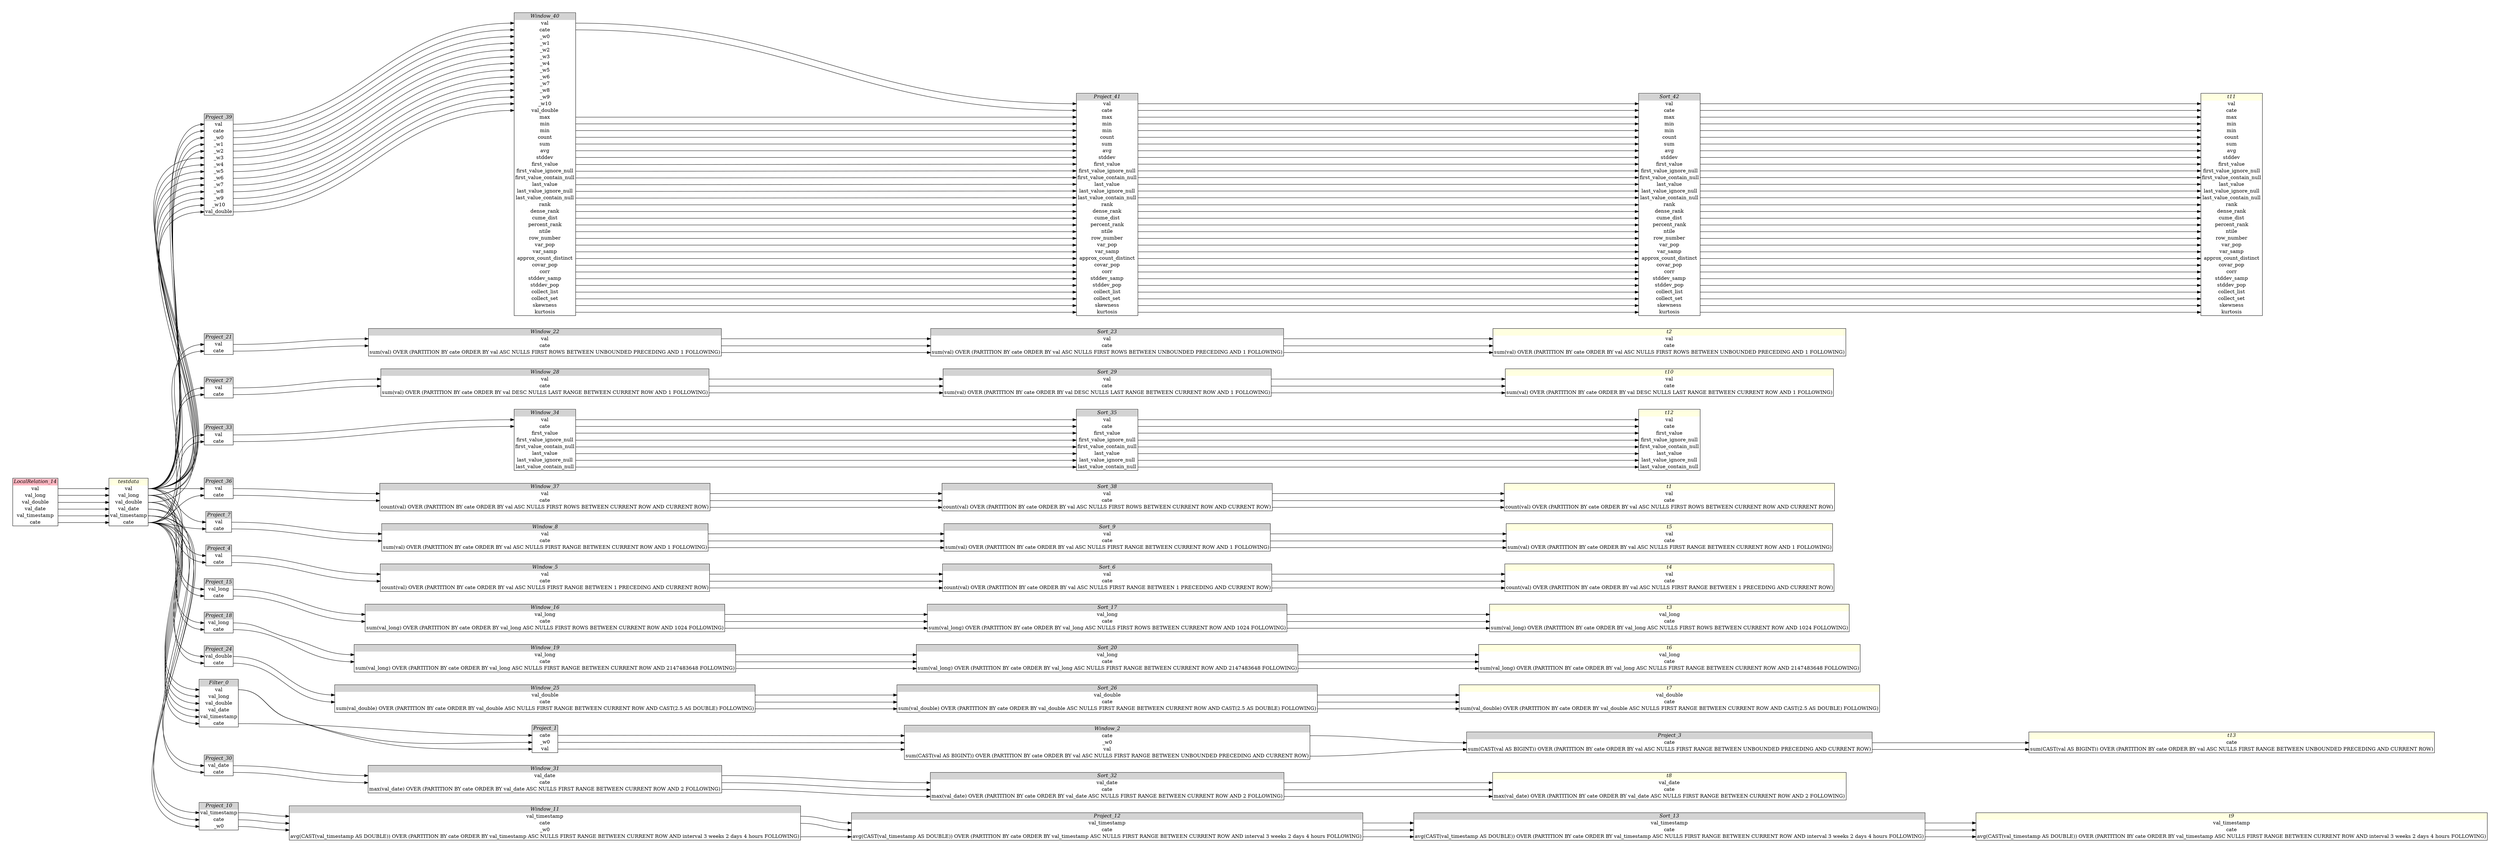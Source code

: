 // Automatically generated by SQLFlowTestSuite


digraph {
  graph [pad="0.5", nodesep="0.5", ranksep="2", fontname="Helvetica"];
  node [shape=plain]
  rankdir=LR;

  
"Filter_0" [label=<
<table border="1" cellborder="0" cellspacing="0">
  <tr><td bgcolor="lightgray" port="nodeName"><i>Filter_0</i></td></tr>
  <tr><td port="0">val</td></tr>
<tr><td port="1">val_long</td></tr>
<tr><td port="2">val_double</td></tr>
<tr><td port="3">val_date</td></tr>
<tr><td port="4">val_timestamp</td></tr>
<tr><td port="5">cate</td></tr>
</table>>];
     

"LocalRelation_14" [label=<
<table border="1" cellborder="0" cellspacing="0">
  <tr><td bgcolor="lightpink" port="nodeName"><i>LocalRelation_14</i></td></tr>
  <tr><td port="0">val</td></tr>
<tr><td port="1">val_long</td></tr>
<tr><td port="2">val_double</td></tr>
<tr><td port="3">val_date</td></tr>
<tr><td port="4">val_timestamp</td></tr>
<tr><td port="5">cate</td></tr>
</table>>];
     

"Project_1" [label=<
<table border="1" cellborder="0" cellspacing="0">
  <tr><td bgcolor="lightgray" port="nodeName"><i>Project_1</i></td></tr>
  <tr><td port="0">cate</td></tr>
<tr><td port="1">_w0</td></tr>
<tr><td port="2">val</td></tr>
</table>>];
     

"Project_10" [label=<
<table border="1" cellborder="0" cellspacing="0">
  <tr><td bgcolor="lightgray" port="nodeName"><i>Project_10</i></td></tr>
  <tr><td port="0">val_timestamp</td></tr>
<tr><td port="1">cate</td></tr>
<tr><td port="2">_w0</td></tr>
</table>>];
     

"Project_12" [label=<
<table border="1" cellborder="0" cellspacing="0">
  <tr><td bgcolor="lightgray" port="nodeName"><i>Project_12</i></td></tr>
  <tr><td port="0">val_timestamp</td></tr>
<tr><td port="1">cate</td></tr>
<tr><td port="2">avg(CAST(val_timestamp AS DOUBLE)) OVER (PARTITION BY cate ORDER BY val_timestamp ASC NULLS FIRST RANGE BETWEEN CURRENT ROW AND interval 3 weeks 2 days 4 hours FOLLOWING)</td></tr>
</table>>];
     

"Project_15" [label=<
<table border="1" cellborder="0" cellspacing="0">
  <tr><td bgcolor="lightgray" port="nodeName"><i>Project_15</i></td></tr>
  <tr><td port="0">val_long</td></tr>
<tr><td port="1">cate</td></tr>
</table>>];
     

"Project_18" [label=<
<table border="1" cellborder="0" cellspacing="0">
  <tr><td bgcolor="lightgray" port="nodeName"><i>Project_18</i></td></tr>
  <tr><td port="0">val_long</td></tr>
<tr><td port="1">cate</td></tr>
</table>>];
     

"Project_21" [label=<
<table border="1" cellborder="0" cellspacing="0">
  <tr><td bgcolor="lightgray" port="nodeName"><i>Project_21</i></td></tr>
  <tr><td port="0">val</td></tr>
<tr><td port="1">cate</td></tr>
</table>>];
     

"Project_24" [label=<
<table border="1" cellborder="0" cellspacing="0">
  <tr><td bgcolor="lightgray" port="nodeName"><i>Project_24</i></td></tr>
  <tr><td port="0">val_double</td></tr>
<tr><td port="1">cate</td></tr>
</table>>];
     

"Project_27" [label=<
<table border="1" cellborder="0" cellspacing="0">
  <tr><td bgcolor="lightgray" port="nodeName"><i>Project_27</i></td></tr>
  <tr><td port="0">val</td></tr>
<tr><td port="1">cate</td></tr>
</table>>];
     

"Project_3" [label=<
<table border="1" cellborder="0" cellspacing="0">
  <tr><td bgcolor="lightgray" port="nodeName"><i>Project_3</i></td></tr>
  <tr><td port="0">cate</td></tr>
<tr><td port="1">sum(CAST(val AS BIGINT)) OVER (PARTITION BY cate ORDER BY val ASC NULLS FIRST RANGE BETWEEN UNBOUNDED PRECEDING AND CURRENT ROW)</td></tr>
</table>>];
     

"Project_30" [label=<
<table border="1" cellborder="0" cellspacing="0">
  <tr><td bgcolor="lightgray" port="nodeName"><i>Project_30</i></td></tr>
  <tr><td port="0">val_date</td></tr>
<tr><td port="1">cate</td></tr>
</table>>];
     

"Project_33" [label=<
<table border="1" cellborder="0" cellspacing="0">
  <tr><td bgcolor="lightgray" port="nodeName"><i>Project_33</i></td></tr>
  <tr><td port="0">val</td></tr>
<tr><td port="1">cate</td></tr>
</table>>];
     

"Project_36" [label=<
<table border="1" cellborder="0" cellspacing="0">
  <tr><td bgcolor="lightgray" port="nodeName"><i>Project_36</i></td></tr>
  <tr><td port="0">val</td></tr>
<tr><td port="1">cate</td></tr>
</table>>];
     

"Project_39" [label=<
<table border="1" cellborder="0" cellspacing="0">
  <tr><td bgcolor="lightgray" port="nodeName"><i>Project_39</i></td></tr>
  <tr><td port="0">val</td></tr>
<tr><td port="1">cate</td></tr>
<tr><td port="2">_w0</td></tr>
<tr><td port="3">_w1</td></tr>
<tr><td port="4">_w2</td></tr>
<tr><td port="5">_w3</td></tr>
<tr><td port="6">_w4</td></tr>
<tr><td port="7">_w5</td></tr>
<tr><td port="8">_w6</td></tr>
<tr><td port="9">_w7</td></tr>
<tr><td port="10">_w8</td></tr>
<tr><td port="11">_w9</td></tr>
<tr><td port="12">_w10</td></tr>
<tr><td port="13">val_double</td></tr>
</table>>];
     

"Project_4" [label=<
<table border="1" cellborder="0" cellspacing="0">
  <tr><td bgcolor="lightgray" port="nodeName"><i>Project_4</i></td></tr>
  <tr><td port="0">val</td></tr>
<tr><td port="1">cate</td></tr>
</table>>];
     

"Project_41" [label=<
<table border="1" cellborder="0" cellspacing="0">
  <tr><td bgcolor="lightgray" port="nodeName"><i>Project_41</i></td></tr>
  <tr><td port="0">val</td></tr>
<tr><td port="1">cate</td></tr>
<tr><td port="2">max</td></tr>
<tr><td port="3">min</td></tr>
<tr><td port="4">min</td></tr>
<tr><td port="5">count</td></tr>
<tr><td port="6">sum</td></tr>
<tr><td port="7">avg</td></tr>
<tr><td port="8">stddev</td></tr>
<tr><td port="9">first_value</td></tr>
<tr><td port="10">first_value_ignore_null</td></tr>
<tr><td port="11">first_value_contain_null</td></tr>
<tr><td port="12">last_value</td></tr>
<tr><td port="13">last_value_ignore_null</td></tr>
<tr><td port="14">last_value_contain_null</td></tr>
<tr><td port="15">rank</td></tr>
<tr><td port="16">dense_rank</td></tr>
<tr><td port="17">cume_dist</td></tr>
<tr><td port="18">percent_rank</td></tr>
<tr><td port="19">ntile</td></tr>
<tr><td port="20">row_number</td></tr>
<tr><td port="21">var_pop</td></tr>
<tr><td port="22">var_samp</td></tr>
<tr><td port="23">approx_count_distinct</td></tr>
<tr><td port="24">covar_pop</td></tr>
<tr><td port="25">corr</td></tr>
<tr><td port="26">stddev_samp</td></tr>
<tr><td port="27">stddev_pop</td></tr>
<tr><td port="28">collect_list</td></tr>
<tr><td port="29">collect_set</td></tr>
<tr><td port="30">skewness</td></tr>
<tr><td port="31">kurtosis</td></tr>
</table>>];
     

"Project_7" [label=<
<table border="1" cellborder="0" cellspacing="0">
  <tr><td bgcolor="lightgray" port="nodeName"><i>Project_7</i></td></tr>
  <tr><td port="0">val</td></tr>
<tr><td port="1">cate</td></tr>
</table>>];
     

"Sort_13" [label=<
<table border="1" cellborder="0" cellspacing="0">
  <tr><td bgcolor="lightgray" port="nodeName"><i>Sort_13</i></td></tr>
  <tr><td port="0">val_timestamp</td></tr>
<tr><td port="1">cate</td></tr>
<tr><td port="2">avg(CAST(val_timestamp AS DOUBLE)) OVER (PARTITION BY cate ORDER BY val_timestamp ASC NULLS FIRST RANGE BETWEEN CURRENT ROW AND interval 3 weeks 2 days 4 hours FOLLOWING)</td></tr>
</table>>];
     

"Sort_17" [label=<
<table border="1" cellborder="0" cellspacing="0">
  <tr><td bgcolor="lightgray" port="nodeName"><i>Sort_17</i></td></tr>
  <tr><td port="0">val_long</td></tr>
<tr><td port="1">cate</td></tr>
<tr><td port="2">sum(val_long) OVER (PARTITION BY cate ORDER BY val_long ASC NULLS FIRST ROWS BETWEEN CURRENT ROW AND 1024 FOLLOWING)</td></tr>
</table>>];
     

"Sort_20" [label=<
<table border="1" cellborder="0" cellspacing="0">
  <tr><td bgcolor="lightgray" port="nodeName"><i>Sort_20</i></td></tr>
  <tr><td port="0">val_long</td></tr>
<tr><td port="1">cate</td></tr>
<tr><td port="2">sum(val_long) OVER (PARTITION BY cate ORDER BY val_long ASC NULLS FIRST RANGE BETWEEN CURRENT ROW AND 2147483648 FOLLOWING)</td></tr>
</table>>];
     

"Sort_23" [label=<
<table border="1" cellborder="0" cellspacing="0">
  <tr><td bgcolor="lightgray" port="nodeName"><i>Sort_23</i></td></tr>
  <tr><td port="0">val</td></tr>
<tr><td port="1">cate</td></tr>
<tr><td port="2">sum(val) OVER (PARTITION BY cate ORDER BY val ASC NULLS FIRST ROWS BETWEEN UNBOUNDED PRECEDING AND 1 FOLLOWING)</td></tr>
</table>>];
     

"Sort_26" [label=<
<table border="1" cellborder="0" cellspacing="0">
  <tr><td bgcolor="lightgray" port="nodeName"><i>Sort_26</i></td></tr>
  <tr><td port="0">val_double</td></tr>
<tr><td port="1">cate</td></tr>
<tr><td port="2">sum(val_double) OVER (PARTITION BY cate ORDER BY val_double ASC NULLS FIRST RANGE BETWEEN CURRENT ROW AND CAST(2.5 AS DOUBLE) FOLLOWING)</td></tr>
</table>>];
     

"Sort_29" [label=<
<table border="1" cellborder="0" cellspacing="0">
  <tr><td bgcolor="lightgray" port="nodeName"><i>Sort_29</i></td></tr>
  <tr><td port="0">val</td></tr>
<tr><td port="1">cate</td></tr>
<tr><td port="2">sum(val) OVER (PARTITION BY cate ORDER BY val DESC NULLS LAST RANGE BETWEEN CURRENT ROW AND 1 FOLLOWING)</td></tr>
</table>>];
     

"Sort_32" [label=<
<table border="1" cellborder="0" cellspacing="0">
  <tr><td bgcolor="lightgray" port="nodeName"><i>Sort_32</i></td></tr>
  <tr><td port="0">val_date</td></tr>
<tr><td port="1">cate</td></tr>
<tr><td port="2">max(val_date) OVER (PARTITION BY cate ORDER BY val_date ASC NULLS FIRST RANGE BETWEEN CURRENT ROW AND 2 FOLLOWING)</td></tr>
</table>>];
     

"Sort_35" [label=<
<table border="1" cellborder="0" cellspacing="0">
  <tr><td bgcolor="lightgray" port="nodeName"><i>Sort_35</i></td></tr>
  <tr><td port="0">val</td></tr>
<tr><td port="1">cate</td></tr>
<tr><td port="2">first_value</td></tr>
<tr><td port="3">first_value_ignore_null</td></tr>
<tr><td port="4">first_value_contain_null</td></tr>
<tr><td port="5">last_value</td></tr>
<tr><td port="6">last_value_ignore_null</td></tr>
<tr><td port="7">last_value_contain_null</td></tr>
</table>>];
     

"Sort_38" [label=<
<table border="1" cellborder="0" cellspacing="0">
  <tr><td bgcolor="lightgray" port="nodeName"><i>Sort_38</i></td></tr>
  <tr><td port="0">val</td></tr>
<tr><td port="1">cate</td></tr>
<tr><td port="2">count(val) OVER (PARTITION BY cate ORDER BY val ASC NULLS FIRST ROWS BETWEEN CURRENT ROW AND CURRENT ROW)</td></tr>
</table>>];
     

"Sort_42" [label=<
<table border="1" cellborder="0" cellspacing="0">
  <tr><td bgcolor="lightgray" port="nodeName"><i>Sort_42</i></td></tr>
  <tr><td port="0">val</td></tr>
<tr><td port="1">cate</td></tr>
<tr><td port="2">max</td></tr>
<tr><td port="3">min</td></tr>
<tr><td port="4">min</td></tr>
<tr><td port="5">count</td></tr>
<tr><td port="6">sum</td></tr>
<tr><td port="7">avg</td></tr>
<tr><td port="8">stddev</td></tr>
<tr><td port="9">first_value</td></tr>
<tr><td port="10">first_value_ignore_null</td></tr>
<tr><td port="11">first_value_contain_null</td></tr>
<tr><td port="12">last_value</td></tr>
<tr><td port="13">last_value_ignore_null</td></tr>
<tr><td port="14">last_value_contain_null</td></tr>
<tr><td port="15">rank</td></tr>
<tr><td port="16">dense_rank</td></tr>
<tr><td port="17">cume_dist</td></tr>
<tr><td port="18">percent_rank</td></tr>
<tr><td port="19">ntile</td></tr>
<tr><td port="20">row_number</td></tr>
<tr><td port="21">var_pop</td></tr>
<tr><td port="22">var_samp</td></tr>
<tr><td port="23">approx_count_distinct</td></tr>
<tr><td port="24">covar_pop</td></tr>
<tr><td port="25">corr</td></tr>
<tr><td port="26">stddev_samp</td></tr>
<tr><td port="27">stddev_pop</td></tr>
<tr><td port="28">collect_list</td></tr>
<tr><td port="29">collect_set</td></tr>
<tr><td port="30">skewness</td></tr>
<tr><td port="31">kurtosis</td></tr>
</table>>];
     

"Sort_6" [label=<
<table border="1" cellborder="0" cellspacing="0">
  <tr><td bgcolor="lightgray" port="nodeName"><i>Sort_6</i></td></tr>
  <tr><td port="0">val</td></tr>
<tr><td port="1">cate</td></tr>
<tr><td port="2">count(val) OVER (PARTITION BY cate ORDER BY val ASC NULLS FIRST RANGE BETWEEN 1 PRECEDING AND CURRENT ROW)</td></tr>
</table>>];
     

"Sort_9" [label=<
<table border="1" cellborder="0" cellspacing="0">
  <tr><td bgcolor="lightgray" port="nodeName"><i>Sort_9</i></td></tr>
  <tr><td port="0">val</td></tr>
<tr><td port="1">cate</td></tr>
<tr><td port="2">sum(val) OVER (PARTITION BY cate ORDER BY val ASC NULLS FIRST RANGE BETWEEN CURRENT ROW AND 1 FOLLOWING)</td></tr>
</table>>];
     

"Window_11" [label=<
<table border="1" cellborder="0" cellspacing="0">
  <tr><td bgcolor="lightgray" port="nodeName"><i>Window_11</i></td></tr>
  <tr><td port="0">val_timestamp</td></tr>
<tr><td port="1">cate</td></tr>
<tr><td port="2">_w0</td></tr>
<tr><td port="3">avg(CAST(val_timestamp AS DOUBLE)) OVER (PARTITION BY cate ORDER BY val_timestamp ASC NULLS FIRST RANGE BETWEEN CURRENT ROW AND interval 3 weeks 2 days 4 hours FOLLOWING)</td></tr>
</table>>];
     

"Window_16" [label=<
<table border="1" cellborder="0" cellspacing="0">
  <tr><td bgcolor="lightgray" port="nodeName"><i>Window_16</i></td></tr>
  <tr><td port="0">val_long</td></tr>
<tr><td port="1">cate</td></tr>
<tr><td port="2">sum(val_long) OVER (PARTITION BY cate ORDER BY val_long ASC NULLS FIRST ROWS BETWEEN CURRENT ROW AND 1024 FOLLOWING)</td></tr>
</table>>];
     

"Window_19" [label=<
<table border="1" cellborder="0" cellspacing="0">
  <tr><td bgcolor="lightgray" port="nodeName"><i>Window_19</i></td></tr>
  <tr><td port="0">val_long</td></tr>
<tr><td port="1">cate</td></tr>
<tr><td port="2">sum(val_long) OVER (PARTITION BY cate ORDER BY val_long ASC NULLS FIRST RANGE BETWEEN CURRENT ROW AND 2147483648 FOLLOWING)</td></tr>
</table>>];
     

"Window_2" [label=<
<table border="1" cellborder="0" cellspacing="0">
  <tr><td bgcolor="lightgray" port="nodeName"><i>Window_2</i></td></tr>
  <tr><td port="0">cate</td></tr>
<tr><td port="1">_w0</td></tr>
<tr><td port="2">val</td></tr>
<tr><td port="3">sum(CAST(val AS BIGINT)) OVER (PARTITION BY cate ORDER BY val ASC NULLS FIRST RANGE BETWEEN UNBOUNDED PRECEDING AND CURRENT ROW)</td></tr>
</table>>];
     

"Window_22" [label=<
<table border="1" cellborder="0" cellspacing="0">
  <tr><td bgcolor="lightgray" port="nodeName"><i>Window_22</i></td></tr>
  <tr><td port="0">val</td></tr>
<tr><td port="1">cate</td></tr>
<tr><td port="2">sum(val) OVER (PARTITION BY cate ORDER BY val ASC NULLS FIRST ROWS BETWEEN UNBOUNDED PRECEDING AND 1 FOLLOWING)</td></tr>
</table>>];
     

"Window_25" [label=<
<table border="1" cellborder="0" cellspacing="0">
  <tr><td bgcolor="lightgray" port="nodeName"><i>Window_25</i></td></tr>
  <tr><td port="0">val_double</td></tr>
<tr><td port="1">cate</td></tr>
<tr><td port="2">sum(val_double) OVER (PARTITION BY cate ORDER BY val_double ASC NULLS FIRST RANGE BETWEEN CURRENT ROW AND CAST(2.5 AS DOUBLE) FOLLOWING)</td></tr>
</table>>];
     

"Window_28" [label=<
<table border="1" cellborder="0" cellspacing="0">
  <tr><td bgcolor="lightgray" port="nodeName"><i>Window_28</i></td></tr>
  <tr><td port="0">val</td></tr>
<tr><td port="1">cate</td></tr>
<tr><td port="2">sum(val) OVER (PARTITION BY cate ORDER BY val DESC NULLS LAST RANGE BETWEEN CURRENT ROW AND 1 FOLLOWING)</td></tr>
</table>>];
     

"Window_31" [label=<
<table border="1" cellborder="0" cellspacing="0">
  <tr><td bgcolor="lightgray" port="nodeName"><i>Window_31</i></td></tr>
  <tr><td port="0">val_date</td></tr>
<tr><td port="1">cate</td></tr>
<tr><td port="2">max(val_date) OVER (PARTITION BY cate ORDER BY val_date ASC NULLS FIRST RANGE BETWEEN CURRENT ROW AND 2 FOLLOWING)</td></tr>
</table>>];
     

"Window_34" [label=<
<table border="1" cellborder="0" cellspacing="0">
  <tr><td bgcolor="lightgray" port="nodeName"><i>Window_34</i></td></tr>
  <tr><td port="0">val</td></tr>
<tr><td port="1">cate</td></tr>
<tr><td port="2">first_value</td></tr>
<tr><td port="3">first_value_ignore_null</td></tr>
<tr><td port="4">first_value_contain_null</td></tr>
<tr><td port="5">last_value</td></tr>
<tr><td port="6">last_value_ignore_null</td></tr>
<tr><td port="7">last_value_contain_null</td></tr>
</table>>];
     

"Window_37" [label=<
<table border="1" cellborder="0" cellspacing="0">
  <tr><td bgcolor="lightgray" port="nodeName"><i>Window_37</i></td></tr>
  <tr><td port="0">val</td></tr>
<tr><td port="1">cate</td></tr>
<tr><td port="2">count(val) OVER (PARTITION BY cate ORDER BY val ASC NULLS FIRST ROWS BETWEEN CURRENT ROW AND CURRENT ROW)</td></tr>
</table>>];
     

"Window_40" [label=<
<table border="1" cellborder="0" cellspacing="0">
  <tr><td bgcolor="lightgray" port="nodeName"><i>Window_40</i></td></tr>
  <tr><td port="0">val</td></tr>
<tr><td port="1">cate</td></tr>
<tr><td port="2">_w0</td></tr>
<tr><td port="3">_w1</td></tr>
<tr><td port="4">_w2</td></tr>
<tr><td port="5">_w3</td></tr>
<tr><td port="6">_w4</td></tr>
<tr><td port="7">_w5</td></tr>
<tr><td port="8">_w6</td></tr>
<tr><td port="9">_w7</td></tr>
<tr><td port="10">_w8</td></tr>
<tr><td port="11">_w9</td></tr>
<tr><td port="12">_w10</td></tr>
<tr><td port="13">val_double</td></tr>
<tr><td port="14">max</td></tr>
<tr><td port="15">min</td></tr>
<tr><td port="16">min</td></tr>
<tr><td port="17">count</td></tr>
<tr><td port="18">sum</td></tr>
<tr><td port="19">avg</td></tr>
<tr><td port="20">stddev</td></tr>
<tr><td port="21">first_value</td></tr>
<tr><td port="22">first_value_ignore_null</td></tr>
<tr><td port="23">first_value_contain_null</td></tr>
<tr><td port="24">last_value</td></tr>
<tr><td port="25">last_value_ignore_null</td></tr>
<tr><td port="26">last_value_contain_null</td></tr>
<tr><td port="27">rank</td></tr>
<tr><td port="28">dense_rank</td></tr>
<tr><td port="29">cume_dist</td></tr>
<tr><td port="30">percent_rank</td></tr>
<tr><td port="31">ntile</td></tr>
<tr><td port="32">row_number</td></tr>
<tr><td port="33">var_pop</td></tr>
<tr><td port="34">var_samp</td></tr>
<tr><td port="35">approx_count_distinct</td></tr>
<tr><td port="36">covar_pop</td></tr>
<tr><td port="37">corr</td></tr>
<tr><td port="38">stddev_samp</td></tr>
<tr><td port="39">stddev_pop</td></tr>
<tr><td port="40">collect_list</td></tr>
<tr><td port="41">collect_set</td></tr>
<tr><td port="42">skewness</td></tr>
<tr><td port="43">kurtosis</td></tr>
</table>>];
     

"Window_5" [label=<
<table border="1" cellborder="0" cellspacing="0">
  <tr><td bgcolor="lightgray" port="nodeName"><i>Window_5</i></td></tr>
  <tr><td port="0">val</td></tr>
<tr><td port="1">cate</td></tr>
<tr><td port="2">count(val) OVER (PARTITION BY cate ORDER BY val ASC NULLS FIRST RANGE BETWEEN 1 PRECEDING AND CURRENT ROW)</td></tr>
</table>>];
     

"Window_8" [label=<
<table border="1" cellborder="0" cellspacing="0">
  <tr><td bgcolor="lightgray" port="nodeName"><i>Window_8</i></td></tr>
  <tr><td port="0">val</td></tr>
<tr><td port="1">cate</td></tr>
<tr><td port="2">sum(val) OVER (PARTITION BY cate ORDER BY val ASC NULLS FIRST RANGE BETWEEN CURRENT ROW AND 1 FOLLOWING)</td></tr>
</table>>];
     

"t1" [label=<
<table border="1" cellborder="0" cellspacing="0">
  <tr><td bgcolor="lightyellow" port="nodeName"><i>t1</i></td></tr>
  <tr><td port="0">val</td></tr>
<tr><td port="1">cate</td></tr>
<tr><td port="2">count(val) OVER (PARTITION BY cate ORDER BY val ASC NULLS FIRST ROWS BETWEEN CURRENT ROW AND CURRENT ROW)</td></tr>
</table>>];
     

"t10" [label=<
<table border="1" cellborder="0" cellspacing="0">
  <tr><td bgcolor="lightyellow" port="nodeName"><i>t10</i></td></tr>
  <tr><td port="0">val</td></tr>
<tr><td port="1">cate</td></tr>
<tr><td port="2">sum(val) OVER (PARTITION BY cate ORDER BY val DESC NULLS LAST RANGE BETWEEN CURRENT ROW AND 1 FOLLOWING)</td></tr>
</table>>];
     

"t11" [label=<
<table border="1" cellborder="0" cellspacing="0">
  <tr><td bgcolor="lightyellow" port="nodeName"><i>t11</i></td></tr>
  <tr><td port="0">val</td></tr>
<tr><td port="1">cate</td></tr>
<tr><td port="2">max</td></tr>
<tr><td port="3">min</td></tr>
<tr><td port="4">min</td></tr>
<tr><td port="5">count</td></tr>
<tr><td port="6">sum</td></tr>
<tr><td port="7">avg</td></tr>
<tr><td port="8">stddev</td></tr>
<tr><td port="9">first_value</td></tr>
<tr><td port="10">first_value_ignore_null</td></tr>
<tr><td port="11">first_value_contain_null</td></tr>
<tr><td port="12">last_value</td></tr>
<tr><td port="13">last_value_ignore_null</td></tr>
<tr><td port="14">last_value_contain_null</td></tr>
<tr><td port="15">rank</td></tr>
<tr><td port="16">dense_rank</td></tr>
<tr><td port="17">cume_dist</td></tr>
<tr><td port="18">percent_rank</td></tr>
<tr><td port="19">ntile</td></tr>
<tr><td port="20">row_number</td></tr>
<tr><td port="21">var_pop</td></tr>
<tr><td port="22">var_samp</td></tr>
<tr><td port="23">approx_count_distinct</td></tr>
<tr><td port="24">covar_pop</td></tr>
<tr><td port="25">corr</td></tr>
<tr><td port="26">stddev_samp</td></tr>
<tr><td port="27">stddev_pop</td></tr>
<tr><td port="28">collect_list</td></tr>
<tr><td port="29">collect_set</td></tr>
<tr><td port="30">skewness</td></tr>
<tr><td port="31">kurtosis</td></tr>
</table>>];
     

"t12" [label=<
<table border="1" cellborder="0" cellspacing="0">
  <tr><td bgcolor="lightyellow" port="nodeName"><i>t12</i></td></tr>
  <tr><td port="0">val</td></tr>
<tr><td port="1">cate</td></tr>
<tr><td port="2">first_value</td></tr>
<tr><td port="3">first_value_ignore_null</td></tr>
<tr><td port="4">first_value_contain_null</td></tr>
<tr><td port="5">last_value</td></tr>
<tr><td port="6">last_value_ignore_null</td></tr>
<tr><td port="7">last_value_contain_null</td></tr>
</table>>];
     

"t13" [label=<
<table border="1" cellborder="0" cellspacing="0">
  <tr><td bgcolor="lightyellow" port="nodeName"><i>t13</i></td></tr>
  <tr><td port="0">cate</td></tr>
<tr><td port="1">sum(CAST(val AS BIGINT)) OVER (PARTITION BY cate ORDER BY val ASC NULLS FIRST RANGE BETWEEN UNBOUNDED PRECEDING AND CURRENT ROW)</td></tr>
</table>>];
     

"t2" [label=<
<table border="1" cellborder="0" cellspacing="0">
  <tr><td bgcolor="lightyellow" port="nodeName"><i>t2</i></td></tr>
  <tr><td port="0">val</td></tr>
<tr><td port="1">cate</td></tr>
<tr><td port="2">sum(val) OVER (PARTITION BY cate ORDER BY val ASC NULLS FIRST ROWS BETWEEN UNBOUNDED PRECEDING AND 1 FOLLOWING)</td></tr>
</table>>];
     

"t3" [label=<
<table border="1" cellborder="0" cellspacing="0">
  <tr><td bgcolor="lightyellow" port="nodeName"><i>t3</i></td></tr>
  <tr><td port="0">val_long</td></tr>
<tr><td port="1">cate</td></tr>
<tr><td port="2">sum(val_long) OVER (PARTITION BY cate ORDER BY val_long ASC NULLS FIRST ROWS BETWEEN CURRENT ROW AND 1024 FOLLOWING)</td></tr>
</table>>];
     

"t4" [label=<
<table border="1" cellborder="0" cellspacing="0">
  <tr><td bgcolor="lightyellow" port="nodeName"><i>t4</i></td></tr>
  <tr><td port="0">val</td></tr>
<tr><td port="1">cate</td></tr>
<tr><td port="2">count(val) OVER (PARTITION BY cate ORDER BY val ASC NULLS FIRST RANGE BETWEEN 1 PRECEDING AND CURRENT ROW)</td></tr>
</table>>];
     

"t5" [label=<
<table border="1" cellborder="0" cellspacing="0">
  <tr><td bgcolor="lightyellow" port="nodeName"><i>t5</i></td></tr>
  <tr><td port="0">val</td></tr>
<tr><td port="1">cate</td></tr>
<tr><td port="2">sum(val) OVER (PARTITION BY cate ORDER BY val ASC NULLS FIRST RANGE BETWEEN CURRENT ROW AND 1 FOLLOWING)</td></tr>
</table>>];
     

"t6" [label=<
<table border="1" cellborder="0" cellspacing="0">
  <tr><td bgcolor="lightyellow" port="nodeName"><i>t6</i></td></tr>
  <tr><td port="0">val_long</td></tr>
<tr><td port="1">cate</td></tr>
<tr><td port="2">sum(val_long) OVER (PARTITION BY cate ORDER BY val_long ASC NULLS FIRST RANGE BETWEEN CURRENT ROW AND 2147483648 FOLLOWING)</td></tr>
</table>>];
     

"t7" [label=<
<table border="1" cellborder="0" cellspacing="0">
  <tr><td bgcolor="lightyellow" port="nodeName"><i>t7</i></td></tr>
  <tr><td port="0">val_double</td></tr>
<tr><td port="1">cate</td></tr>
<tr><td port="2">sum(val_double) OVER (PARTITION BY cate ORDER BY val_double ASC NULLS FIRST RANGE BETWEEN CURRENT ROW AND CAST(2.5 AS DOUBLE) FOLLOWING)</td></tr>
</table>>];
     

"t8" [label=<
<table border="1" cellborder="0" cellspacing="0">
  <tr><td bgcolor="lightyellow" port="nodeName"><i>t8</i></td></tr>
  <tr><td port="0">val_date</td></tr>
<tr><td port="1">cate</td></tr>
<tr><td port="2">max(val_date) OVER (PARTITION BY cate ORDER BY val_date ASC NULLS FIRST RANGE BETWEEN CURRENT ROW AND 2 FOLLOWING)</td></tr>
</table>>];
     

"t9" [label=<
<table border="1" cellborder="0" cellspacing="0">
  <tr><td bgcolor="lightyellow" port="nodeName"><i>t9</i></td></tr>
  <tr><td port="0">val_timestamp</td></tr>
<tr><td port="1">cate</td></tr>
<tr><td port="2">avg(CAST(val_timestamp AS DOUBLE)) OVER (PARTITION BY cate ORDER BY val_timestamp ASC NULLS FIRST RANGE BETWEEN CURRENT ROW AND interval 3 weeks 2 days 4 hours FOLLOWING)</td></tr>
</table>>];
     

"testdata" [label=<
<table border="1" cellborder="0" cellspacing="0">
  <tr><td bgcolor="lightyellow" port="nodeName"><i>testdata</i></td></tr>
  <tr><td port="0">val</td></tr>
<tr><td port="1">val_long</td></tr>
<tr><td port="2">val_double</td></tr>
<tr><td port="3">val_date</td></tr>
<tr><td port="4">val_timestamp</td></tr>
<tr><td port="5">cate</td></tr>
</table>>];
     
  "Filter_0":0 -> "Project_1":1;
"Filter_0":0 -> "Project_1":2;
"Filter_0":5 -> "Project_1":0;
"LocalRelation_14":0 -> "testdata":0;
"LocalRelation_14":1 -> "testdata":1;
"LocalRelation_14":2 -> "testdata":2;
"LocalRelation_14":3 -> "testdata":3;
"LocalRelation_14":4 -> "testdata":4;
"LocalRelation_14":5 -> "testdata":5;
"Project_1":0 -> "Window_2":0;
"Project_1":1 -> "Window_2":1;
"Project_1":2 -> "Window_2":2;
"Project_10":0 -> "Window_11":0;
"Project_10":1 -> "Window_11":1;
"Project_10":2 -> "Window_11":2;
"Project_12":0 -> "Sort_13":0;
"Project_12":1 -> "Sort_13":1;
"Project_12":2 -> "Sort_13":2;
"Project_15":0 -> "Window_16":0;
"Project_15":1 -> "Window_16":1;
"Project_18":0 -> "Window_19":0;
"Project_18":1 -> "Window_19":1;
"Project_21":0 -> "Window_22":0;
"Project_21":1 -> "Window_22":1;
"Project_24":0 -> "Window_25":0;
"Project_24":1 -> "Window_25":1;
"Project_27":0 -> "Window_28":0;
"Project_27":1 -> "Window_28":1;
"Project_3":0 -> "t13":0;
"Project_3":1 -> "t13":1;
"Project_30":0 -> "Window_31":0;
"Project_30":1 -> "Window_31":1;
"Project_33":0 -> "Window_34":0;
"Project_33":1 -> "Window_34":1;
"Project_36":0 -> "Window_37":0;
"Project_36":1 -> "Window_37":1;
"Project_39":0 -> "Window_40":0;
"Project_39":1 -> "Window_40":1;
"Project_39":10 -> "Window_40":10;
"Project_39":11 -> "Window_40":11;
"Project_39":12 -> "Window_40":12;
"Project_39":13 -> "Window_40":13;
"Project_39":2 -> "Window_40":2;
"Project_39":3 -> "Window_40":3;
"Project_39":4 -> "Window_40":4;
"Project_39":5 -> "Window_40":5;
"Project_39":6 -> "Window_40":6;
"Project_39":7 -> "Window_40":7;
"Project_39":8 -> "Window_40":8;
"Project_39":9 -> "Window_40":9;
"Project_4":0 -> "Window_5":0;
"Project_4":1 -> "Window_5":1;
"Project_41":0 -> "Sort_42":0;
"Project_41":1 -> "Sort_42":1;
"Project_41":10 -> "Sort_42":10;
"Project_41":11 -> "Sort_42":11;
"Project_41":12 -> "Sort_42":12;
"Project_41":13 -> "Sort_42":13;
"Project_41":14 -> "Sort_42":14;
"Project_41":15 -> "Sort_42":15;
"Project_41":16 -> "Sort_42":16;
"Project_41":17 -> "Sort_42":17;
"Project_41":18 -> "Sort_42":18;
"Project_41":19 -> "Sort_42":19;
"Project_41":2 -> "Sort_42":2;
"Project_41":20 -> "Sort_42":20;
"Project_41":21 -> "Sort_42":21;
"Project_41":22 -> "Sort_42":22;
"Project_41":23 -> "Sort_42":23;
"Project_41":24 -> "Sort_42":24;
"Project_41":25 -> "Sort_42":25;
"Project_41":26 -> "Sort_42":26;
"Project_41":27 -> "Sort_42":27;
"Project_41":28 -> "Sort_42":28;
"Project_41":29 -> "Sort_42":29;
"Project_41":3 -> "Sort_42":3;
"Project_41":30 -> "Sort_42":30;
"Project_41":31 -> "Sort_42":31;
"Project_41":4 -> "Sort_42":4;
"Project_41":5 -> "Sort_42":5;
"Project_41":6 -> "Sort_42":6;
"Project_41":7 -> "Sort_42":7;
"Project_41":8 -> "Sort_42":8;
"Project_41":9 -> "Sort_42":9;
"Project_7":0 -> "Window_8":0;
"Project_7":1 -> "Window_8":1;
"Sort_13":0 -> "t9":0;
"Sort_13":1 -> "t9":1;
"Sort_13":2 -> "t9":2;
"Sort_17":0 -> "t3":0;
"Sort_17":1 -> "t3":1;
"Sort_17":2 -> "t3":2;
"Sort_20":0 -> "t6":0;
"Sort_20":1 -> "t6":1;
"Sort_20":2 -> "t6":2;
"Sort_23":0 -> "t2":0;
"Sort_23":1 -> "t2":1;
"Sort_23":2 -> "t2":2;
"Sort_26":0 -> "t7":0;
"Sort_26":1 -> "t7":1;
"Sort_26":2 -> "t7":2;
"Sort_29":0 -> "t10":0;
"Sort_29":1 -> "t10":1;
"Sort_29":2 -> "t10":2;
"Sort_32":0 -> "t8":0;
"Sort_32":1 -> "t8":1;
"Sort_32":2 -> "t8":2;
"Sort_35":0 -> "t12":0;
"Sort_35":1 -> "t12":1;
"Sort_35":2 -> "t12":2;
"Sort_35":3 -> "t12":3;
"Sort_35":4 -> "t12":4;
"Sort_35":5 -> "t12":5;
"Sort_35":6 -> "t12":6;
"Sort_35":7 -> "t12":7;
"Sort_38":0 -> "t1":0;
"Sort_38":1 -> "t1":1;
"Sort_38":2 -> "t1":2;
"Sort_42":0 -> "t11":0;
"Sort_42":1 -> "t11":1;
"Sort_42":10 -> "t11":10;
"Sort_42":11 -> "t11":11;
"Sort_42":12 -> "t11":12;
"Sort_42":13 -> "t11":13;
"Sort_42":14 -> "t11":14;
"Sort_42":15 -> "t11":15;
"Sort_42":16 -> "t11":16;
"Sort_42":17 -> "t11":17;
"Sort_42":18 -> "t11":18;
"Sort_42":19 -> "t11":19;
"Sort_42":2 -> "t11":2;
"Sort_42":20 -> "t11":20;
"Sort_42":21 -> "t11":21;
"Sort_42":22 -> "t11":22;
"Sort_42":23 -> "t11":23;
"Sort_42":24 -> "t11":24;
"Sort_42":25 -> "t11":25;
"Sort_42":26 -> "t11":26;
"Sort_42":27 -> "t11":27;
"Sort_42":28 -> "t11":28;
"Sort_42":29 -> "t11":29;
"Sort_42":3 -> "t11":3;
"Sort_42":30 -> "t11":30;
"Sort_42":31 -> "t11":31;
"Sort_42":4 -> "t11":4;
"Sort_42":5 -> "t11":5;
"Sort_42":6 -> "t11":6;
"Sort_42":7 -> "t11":7;
"Sort_42":8 -> "t11":8;
"Sort_42":9 -> "t11":9;
"Sort_6":0 -> "t4":0;
"Sort_6":1 -> "t4":1;
"Sort_6":2 -> "t4":2;
"Sort_9":0 -> "t5":0;
"Sort_9":1 -> "t5":1;
"Sort_9":2 -> "t5":2;
"Window_11":0 -> "Project_12":0;
"Window_11":1 -> "Project_12":1;
"Window_11":3 -> "Project_12":2;
"Window_16":0 -> "Sort_17":0;
"Window_16":1 -> "Sort_17":1;
"Window_16":2 -> "Sort_17":2;
"Window_19":0 -> "Sort_20":0;
"Window_19":1 -> "Sort_20":1;
"Window_19":2 -> "Sort_20":2;
"Window_2":0 -> "Project_3":0;
"Window_2":3 -> "Project_3":1;
"Window_22":0 -> "Sort_23":0;
"Window_22":1 -> "Sort_23":1;
"Window_22":2 -> "Sort_23":2;
"Window_25":0 -> "Sort_26":0;
"Window_25":1 -> "Sort_26":1;
"Window_25":2 -> "Sort_26":2;
"Window_28":0 -> "Sort_29":0;
"Window_28":1 -> "Sort_29":1;
"Window_28":2 -> "Sort_29":2;
"Window_31":0 -> "Sort_32":0;
"Window_31":1 -> "Sort_32":1;
"Window_31":2 -> "Sort_32":2;
"Window_34":0 -> "Sort_35":0;
"Window_34":1 -> "Sort_35":1;
"Window_34":2 -> "Sort_35":2;
"Window_34":3 -> "Sort_35":3;
"Window_34":4 -> "Sort_35":4;
"Window_34":5 -> "Sort_35":5;
"Window_34":6 -> "Sort_35":6;
"Window_34":7 -> "Sort_35":7;
"Window_37":0 -> "Sort_38":0;
"Window_37":1 -> "Sort_38":1;
"Window_37":2 -> "Sort_38":2;
"Window_40":0 -> "Project_41":0;
"Window_40":1 -> "Project_41":1;
"Window_40":14 -> "Project_41":2;
"Window_40":15 -> "Project_41":3;
"Window_40":16 -> "Project_41":4;
"Window_40":17 -> "Project_41":5;
"Window_40":18 -> "Project_41":6;
"Window_40":19 -> "Project_41":7;
"Window_40":20 -> "Project_41":8;
"Window_40":21 -> "Project_41":9;
"Window_40":22 -> "Project_41":10;
"Window_40":23 -> "Project_41":11;
"Window_40":24 -> "Project_41":12;
"Window_40":25 -> "Project_41":13;
"Window_40":26 -> "Project_41":14;
"Window_40":27 -> "Project_41":15;
"Window_40":28 -> "Project_41":16;
"Window_40":29 -> "Project_41":17;
"Window_40":30 -> "Project_41":18;
"Window_40":31 -> "Project_41":19;
"Window_40":32 -> "Project_41":20;
"Window_40":33 -> "Project_41":21;
"Window_40":34 -> "Project_41":22;
"Window_40":35 -> "Project_41":23;
"Window_40":36 -> "Project_41":24;
"Window_40":37 -> "Project_41":25;
"Window_40":38 -> "Project_41":26;
"Window_40":39 -> "Project_41":27;
"Window_40":40 -> "Project_41":28;
"Window_40":41 -> "Project_41":29;
"Window_40":42 -> "Project_41":30;
"Window_40":43 -> "Project_41":31;
"Window_5":0 -> "Sort_6":0;
"Window_5":1 -> "Sort_6":1;
"Window_5":2 -> "Sort_6":2;
"Window_8":0 -> "Sort_9":0;
"Window_8":1 -> "Sort_9":1;
"Window_8":2 -> "Sort_9":2;
"testdata":0 -> "Filter_0":0;
"testdata":0 -> "Project_21":0;
"testdata":0 -> "Project_27":0;
"testdata":0 -> "Project_33":0;
"testdata":0 -> "Project_36":0;
"testdata":0 -> "Project_39":0;
"testdata":0 -> "Project_39":11;
"testdata":0 -> "Project_39":12;
"testdata":0 -> "Project_39":2;
"testdata":0 -> "Project_39":3;
"testdata":0 -> "Project_39":4;
"testdata":0 -> "Project_39":5;
"testdata":0 -> "Project_39":6;
"testdata":0 -> "Project_39":7;
"testdata":0 -> "Project_39":9;
"testdata":0 -> "Project_4":0;
"testdata":0 -> "Project_7":0;
"testdata":1 -> "Filter_0":1;
"testdata":1 -> "Project_15":0;
"testdata":1 -> "Project_18":0;
"testdata":1 -> "Project_39":10;
"testdata":1 -> "Project_39":8;
"testdata":2 -> "Filter_0":2;
"testdata":2 -> "Project_24":0;
"testdata":2 -> "Project_39":13;
"testdata":3 -> "Filter_0":3;
"testdata":3 -> "Project_30":0;
"testdata":4 -> "Filter_0":4;
"testdata":4 -> "Project_10":0;
"testdata":4 -> "Project_10":2;
"testdata":5 -> "Filter_0":5;
"testdata":5 -> "Project_10":1;
"testdata":5 -> "Project_15":1;
"testdata":5 -> "Project_18":1;
"testdata":5 -> "Project_21":1;
"testdata":5 -> "Project_24":1;
"testdata":5 -> "Project_27":1;
"testdata":5 -> "Project_30":1;
"testdata":5 -> "Project_33":1;
"testdata":5 -> "Project_36":1;
"testdata":5 -> "Project_39":1;
"testdata":5 -> "Project_4":1;
"testdata":5 -> "Project_7":1;
}
       